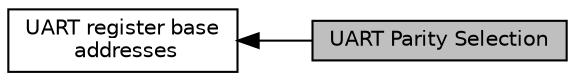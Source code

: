 digraph "UART Parity Selection"
{
  edge [fontname="Helvetica",fontsize="10",labelfontname="Helvetica",labelfontsize="10"];
  node [fontname="Helvetica",fontsize="10",shape=record];
  rankdir=LR;
  Node1 [label="UART register base\l addresses",height=0.2,width=0.4,color="black", fillcolor="white", style="filled",URL="$group__uart__reg__base.html"];
  Node0 [label="UART Parity Selection",height=0.2,width=0.4,color="black", fillcolor="grey75", style="filled", fontcolor="black"];
  Node1->Node0 [shape=plaintext, dir="back", style="solid"];
}
